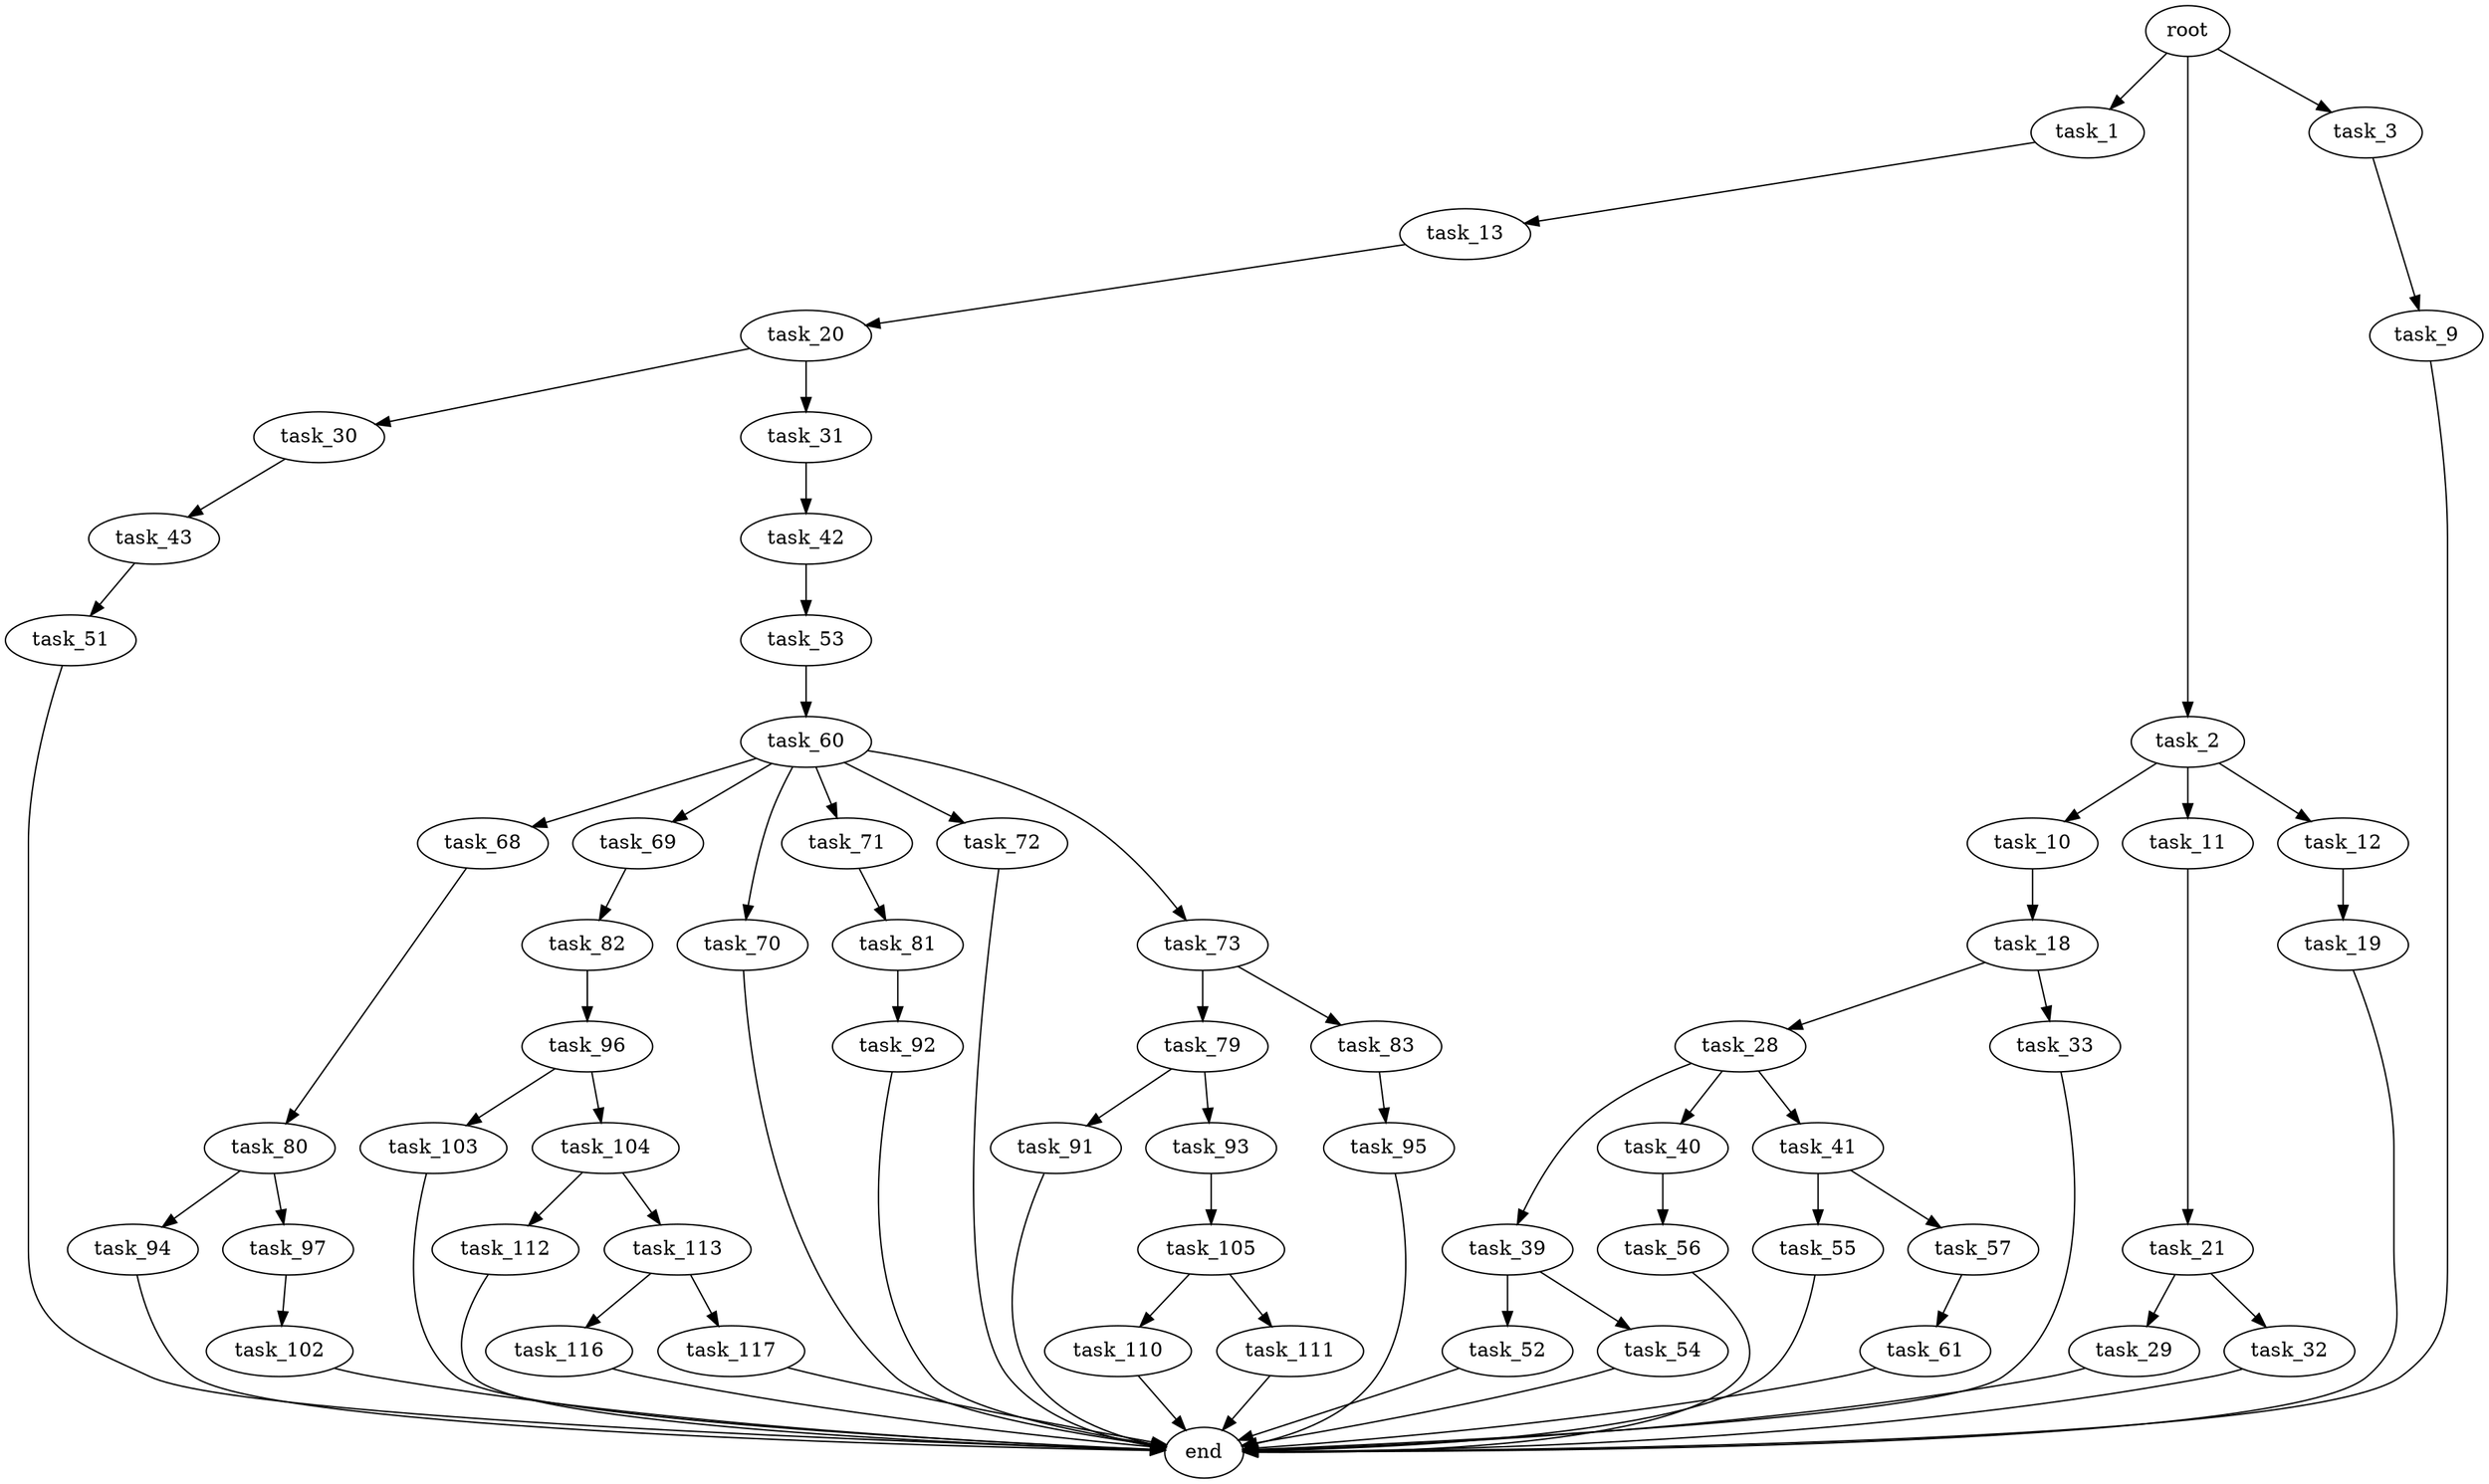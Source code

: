 digraph G {
  root [size="0.000000"];
  task_1 [size="6729453680.000000"];
  task_2 [size="1073741824000.000000"];
  task_3 [size="552271465668.000000"];
  task_13 [size="68719476736.000000"];
  task_10 [size="1073741824000.000000"];
  task_11 [size="4447554123.000000"];
  task_12 [size="56592619073.000000"];
  task_9 [size="243513149255.000000"];
  end [size="0.000000"];
  task_18 [size="8589934592.000000"];
  task_21 [size="93163681052.000000"];
  task_19 [size="1935225202.000000"];
  task_20 [size="30392040813.000000"];
  task_28 [size="782757789696.000000"];
  task_33 [size="782757789696.000000"];
  task_30 [size="11462053637.000000"];
  task_31 [size="782757789696.000000"];
  task_29 [size="6369866763.000000"];
  task_32 [size="231928233984.000000"];
  task_39 [size="231928233984.000000"];
  task_40 [size="650728787176.000000"];
  task_41 [size="18064047718.000000"];
  task_43 [size="1073741824000.000000"];
  task_42 [size="512337983455.000000"];
  task_52 [size="4716836016.000000"];
  task_54 [size="960784200.000000"];
  task_56 [size="610161517.000000"];
  task_55 [size="28991029248.000000"];
  task_57 [size="14089344998.000000"];
  task_53 [size="721790442172.000000"];
  task_51 [size="68719476736.000000"];
  task_60 [size="24657177820.000000"];
  task_61 [size="4713683482.000000"];
  task_68 [size="231928233984.000000"];
  task_69 [size="18978769394.000000"];
  task_70 [size="68719476736.000000"];
  task_71 [size="882699837760.000000"];
  task_72 [size="2991807729.000000"];
  task_73 [size="1369808106.000000"];
  task_80 [size="107336389725.000000"];
  task_82 [size="99533263854.000000"];
  task_81 [size="368293445632.000000"];
  task_79 [size="22175639087.000000"];
  task_83 [size="158277548124.000000"];
  task_91 [size="476783717959.000000"];
  task_93 [size="8589934592.000000"];
  task_94 [size="851867128580.000000"];
  task_97 [size="11127199795.000000"];
  task_92 [size="449397281617.000000"];
  task_96 [size="4245174368.000000"];
  task_95 [size="89513449304.000000"];
  task_105 [size="22230078860.000000"];
  task_103 [size="37080649600.000000"];
  task_104 [size="223780733651.000000"];
  task_102 [size="3327595671.000000"];
  task_112 [size="9815866746.000000"];
  task_113 [size="6051614402.000000"];
  task_110 [size="7272399246.000000"];
  task_111 [size="262403279643.000000"];
  task_116 [size="368293445632.000000"];
  task_117 [size="4295972293.000000"];

  root -> task_1 [size="1.000000"];
  root -> task_2 [size="1.000000"];
  root -> task_3 [size="1.000000"];
  task_1 -> task_13 [size="134217728.000000"];
  task_2 -> task_10 [size="838860800.000000"];
  task_2 -> task_11 [size="838860800.000000"];
  task_2 -> task_12 [size="838860800.000000"];
  task_3 -> task_9 [size="536870912.000000"];
  task_13 -> task_20 [size="134217728.000000"];
  task_10 -> task_18 [size="838860800.000000"];
  task_11 -> task_21 [size="75497472.000000"];
  task_12 -> task_19 [size="75497472.000000"];
  task_9 -> end [size="1.000000"];
  task_18 -> task_28 [size="33554432.000000"];
  task_18 -> task_33 [size="33554432.000000"];
  task_21 -> task_29 [size="75497472.000000"];
  task_21 -> task_32 [size="75497472.000000"];
  task_19 -> end [size="1.000000"];
  task_20 -> task_30 [size="679477248.000000"];
  task_20 -> task_31 [size="679477248.000000"];
  task_28 -> task_39 [size="679477248.000000"];
  task_28 -> task_40 [size="679477248.000000"];
  task_28 -> task_41 [size="679477248.000000"];
  task_33 -> end [size="1.000000"];
  task_30 -> task_43 [size="209715200.000000"];
  task_31 -> task_42 [size="679477248.000000"];
  task_29 -> end [size="1.000000"];
  task_32 -> end [size="1.000000"];
  task_39 -> task_52 [size="301989888.000000"];
  task_39 -> task_54 [size="301989888.000000"];
  task_40 -> task_56 [size="536870912.000000"];
  task_41 -> task_55 [size="301989888.000000"];
  task_41 -> task_57 [size="301989888.000000"];
  task_43 -> task_51 [size="838860800.000000"];
  task_42 -> task_53 [size="838860800.000000"];
  task_52 -> end [size="1.000000"];
  task_54 -> end [size="1.000000"];
  task_56 -> end [size="1.000000"];
  task_55 -> end [size="1.000000"];
  task_57 -> task_61 [size="679477248.000000"];
  task_53 -> task_60 [size="679477248.000000"];
  task_51 -> end [size="1.000000"];
  task_60 -> task_68 [size="679477248.000000"];
  task_60 -> task_69 [size="679477248.000000"];
  task_60 -> task_70 [size="679477248.000000"];
  task_60 -> task_71 [size="679477248.000000"];
  task_60 -> task_72 [size="679477248.000000"];
  task_60 -> task_73 [size="679477248.000000"];
  task_61 -> end [size="1.000000"];
  task_68 -> task_80 [size="301989888.000000"];
  task_69 -> task_82 [size="536870912.000000"];
  task_70 -> end [size="1.000000"];
  task_71 -> task_81 [size="536870912.000000"];
  task_72 -> end [size="1.000000"];
  task_73 -> task_79 [size="33554432.000000"];
  task_73 -> task_83 [size="33554432.000000"];
  task_80 -> task_94 [size="75497472.000000"];
  task_80 -> task_97 [size="75497472.000000"];
  task_82 -> task_96 [size="75497472.000000"];
  task_81 -> task_92 [size="411041792.000000"];
  task_79 -> task_91 [size="33554432.000000"];
  task_79 -> task_93 [size="33554432.000000"];
  task_83 -> task_95 [size="134217728.000000"];
  task_91 -> end [size="1.000000"];
  task_93 -> task_105 [size="33554432.000000"];
  task_94 -> end [size="1.000000"];
  task_97 -> task_102 [size="411041792.000000"];
  task_92 -> end [size="1.000000"];
  task_96 -> task_103 [size="134217728.000000"];
  task_96 -> task_104 [size="134217728.000000"];
  task_95 -> end [size="1.000000"];
  task_105 -> task_110 [size="411041792.000000"];
  task_105 -> task_111 [size="411041792.000000"];
  task_103 -> end [size="1.000000"];
  task_104 -> task_112 [size="209715200.000000"];
  task_104 -> task_113 [size="209715200.000000"];
  task_102 -> end [size="1.000000"];
  task_112 -> end [size="1.000000"];
  task_113 -> task_116 [size="209715200.000000"];
  task_113 -> task_117 [size="209715200.000000"];
  task_110 -> end [size="1.000000"];
  task_111 -> end [size="1.000000"];
  task_116 -> end [size="1.000000"];
  task_117 -> end [size="1.000000"];
}
